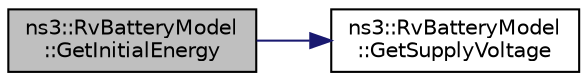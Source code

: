 digraph "ns3::RvBatteryModel::GetInitialEnergy"
{
 // LATEX_PDF_SIZE
  edge [fontname="Helvetica",fontsize="10",labelfontname="Helvetica",labelfontsize="10"];
  node [fontname="Helvetica",fontsize="10",shape=record];
  rankdir="LR";
  Node1 [label="ns3::RvBatteryModel\l::GetInitialEnergy",height=0.2,width=0.4,color="black", fillcolor="grey75", style="filled", fontcolor="black",tooltip=" "];
  Node1 -> Node2 [color="midnightblue",fontsize="10",style="solid",fontname="Helvetica"];
  Node2 [label="ns3::RvBatteryModel\l::GetSupplyVoltage",height=0.2,width=0.4,color="black", fillcolor="white", style="filled",URL="$classns3_1_1_rv_battery_model.html#a0f978ea673d03e7b3a374a925667d731",tooltip=" "];
}
